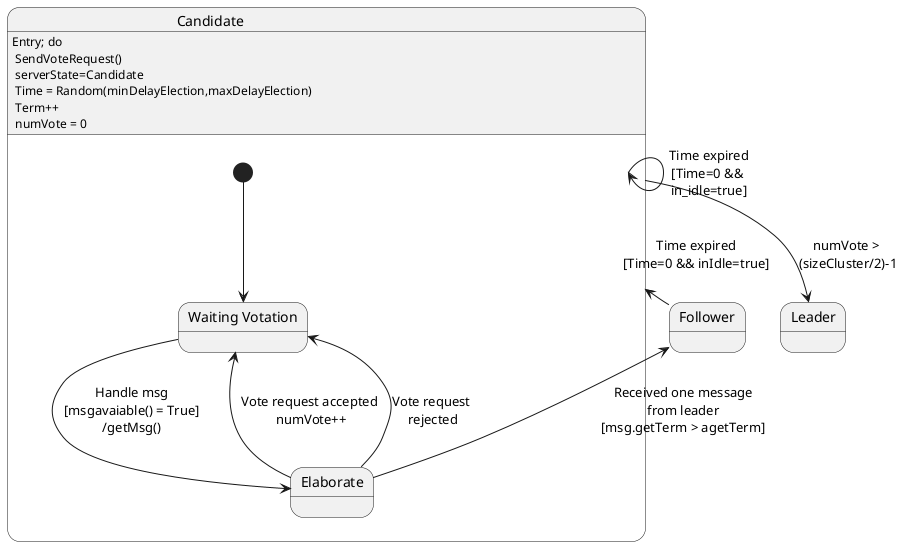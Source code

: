 @startuml
state "Leader" as Leader
  Candidate --> Leader : numVote > \n(sizeCluster/2)-1 
state "Follower" as Follower
  Follower -l-> Candidate : Time expired\n[Time=0 && inIdle=true]
state "Candidate" as Candidate {
  Candidate : Entry; do \n SendVoteRequest()\n serverState=Candidate\n Time = Random(minDelayElection,maxDelayElection)\n Term++\n numVote = 0
 
  [*] --> WaitingVotation
  state "Waiting Votation" as WaitingVotation
  state "Elaborate" as CandidateElaborate

  WaitingVotation --> CandidateElaborate : Handle msg\n[msgavaiable() = True]\n/getMsg()

  CandidateElaborate --> WaitingVotation : Vote request accepted\n numVote++
  CandidateElaborate --> WaitingVotation :Vote request \nrejected
  CandidateElaborate -u-> Follower : Received one message\nfrom leader\n[msg.getTerm > agetTerm]

  Candidate --> Candidate :Time expired\n[Time=0 && \nin_idle=true]
}
@enduml